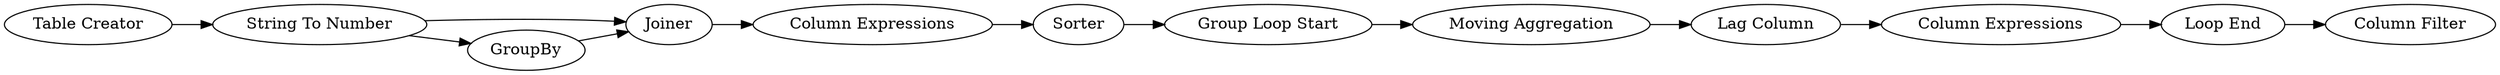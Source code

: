 digraph {
	4 -> 5
	3 -> 2
	3 -> 4
	13 -> 3
	8 -> 7
	5 -> 6
	11 -> 12
	9 -> 10
	7 -> 9
	10 -> 11
	2 -> 4
	6 -> 8
	5 [label="Column Expressions"]
	13 [label="Table Creator"]
	7 [label="Moving Aggregation"]
	9 [label="Lag Column"]
	11 [label="Loop End"]
	4 [label=Joiner]
	6 [label=Sorter]
	8 [label="Group Loop Start"]
	12 [label="Column Filter"]
	3 [label="String To Number"]
	2 [label=GroupBy]
	10 [label="Column Expressions"]
	rankdir=LR
}
